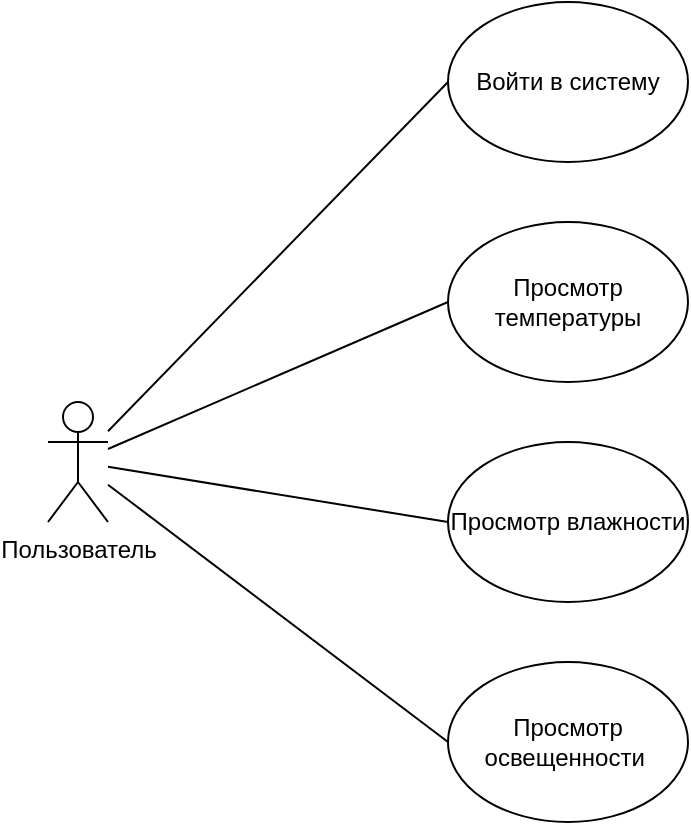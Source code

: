 <mxfile version="15.9.1" type="github">
  <diagram id="HPtm_faUkZdWP6oZtsW_" name="Page-1">
    <mxGraphModel dx="1422" dy="762" grid="1" gridSize="10" guides="1" tooltips="1" connect="1" arrows="1" fold="1" page="1" pageScale="1" pageWidth="1654" pageHeight="2336" math="0" shadow="0">
      <root>
        <mxCell id="0" />
        <mxCell id="1" parent="0" />
        <mxCell id="UrVvgXsBHesQFi_F_AIM-1" value="Пользователь" style="shape=umlActor;verticalLabelPosition=bottom;verticalAlign=top;html=1;outlineConnect=0;" vertex="1" parent="1">
          <mxGeometry x="210" y="310" width="30" height="60" as="geometry" />
        </mxCell>
        <mxCell id="UrVvgXsBHesQFi_F_AIM-2" value="Войти в систему" style="ellipse;whiteSpace=wrap;html=1;" vertex="1" parent="1">
          <mxGeometry x="410" y="110" width="120" height="80" as="geometry" />
        </mxCell>
        <mxCell id="UrVvgXsBHesQFi_F_AIM-3" value="Просмотр температуры" style="ellipse;whiteSpace=wrap;html=1;" vertex="1" parent="1">
          <mxGeometry x="410" y="220" width="120" height="80" as="geometry" />
        </mxCell>
        <mxCell id="UrVvgXsBHesQFi_F_AIM-4" value="Просмотр влажности" style="ellipse;whiteSpace=wrap;html=1;" vertex="1" parent="1">
          <mxGeometry x="410" y="330" width="120" height="80" as="geometry" />
        </mxCell>
        <mxCell id="UrVvgXsBHesQFi_F_AIM-5" value="Просмотр освещенности&amp;nbsp;" style="ellipse;whiteSpace=wrap;html=1;" vertex="1" parent="1">
          <mxGeometry x="410" y="440" width="120" height="80" as="geometry" />
        </mxCell>
        <mxCell id="UrVvgXsBHesQFi_F_AIM-6" value="" style="endArrow=none;html=1;rounded=0;entryX=0;entryY=0.5;entryDx=0;entryDy=0;" edge="1" parent="1" source="UrVvgXsBHesQFi_F_AIM-1" target="UrVvgXsBHesQFi_F_AIM-2">
          <mxGeometry width="50" height="50" relative="1" as="geometry">
            <mxPoint x="230" y="260" as="sourcePoint" />
            <mxPoint x="280" y="210" as="targetPoint" />
          </mxGeometry>
        </mxCell>
        <mxCell id="UrVvgXsBHesQFi_F_AIM-7" value="" style="endArrow=none;html=1;rounded=0;entryX=0;entryY=0.5;entryDx=0;entryDy=0;" edge="1" parent="1" source="UrVvgXsBHesQFi_F_AIM-1" target="UrVvgXsBHesQFi_F_AIM-3">
          <mxGeometry width="50" height="50" relative="1" as="geometry">
            <mxPoint x="310" y="370" as="sourcePoint" />
            <mxPoint x="360" y="320" as="targetPoint" />
          </mxGeometry>
        </mxCell>
        <mxCell id="UrVvgXsBHesQFi_F_AIM-8" value="" style="endArrow=none;html=1;rounded=0;entryX=0;entryY=0.5;entryDx=0;entryDy=0;" edge="1" parent="1" source="UrVvgXsBHesQFi_F_AIM-1" target="UrVvgXsBHesQFi_F_AIM-4">
          <mxGeometry width="50" height="50" relative="1" as="geometry">
            <mxPoint x="300" y="430" as="sourcePoint" />
            <mxPoint x="350" y="380" as="targetPoint" />
          </mxGeometry>
        </mxCell>
        <mxCell id="UrVvgXsBHesQFi_F_AIM-9" value="" style="endArrow=none;html=1;rounded=0;entryX=0;entryY=0.5;entryDx=0;entryDy=0;" edge="1" parent="1" source="UrVvgXsBHesQFi_F_AIM-1" target="UrVvgXsBHesQFi_F_AIM-5">
          <mxGeometry width="50" height="50" relative="1" as="geometry">
            <mxPoint x="270" y="470" as="sourcePoint" />
            <mxPoint x="320" y="420" as="targetPoint" />
          </mxGeometry>
        </mxCell>
      </root>
    </mxGraphModel>
  </diagram>
</mxfile>

